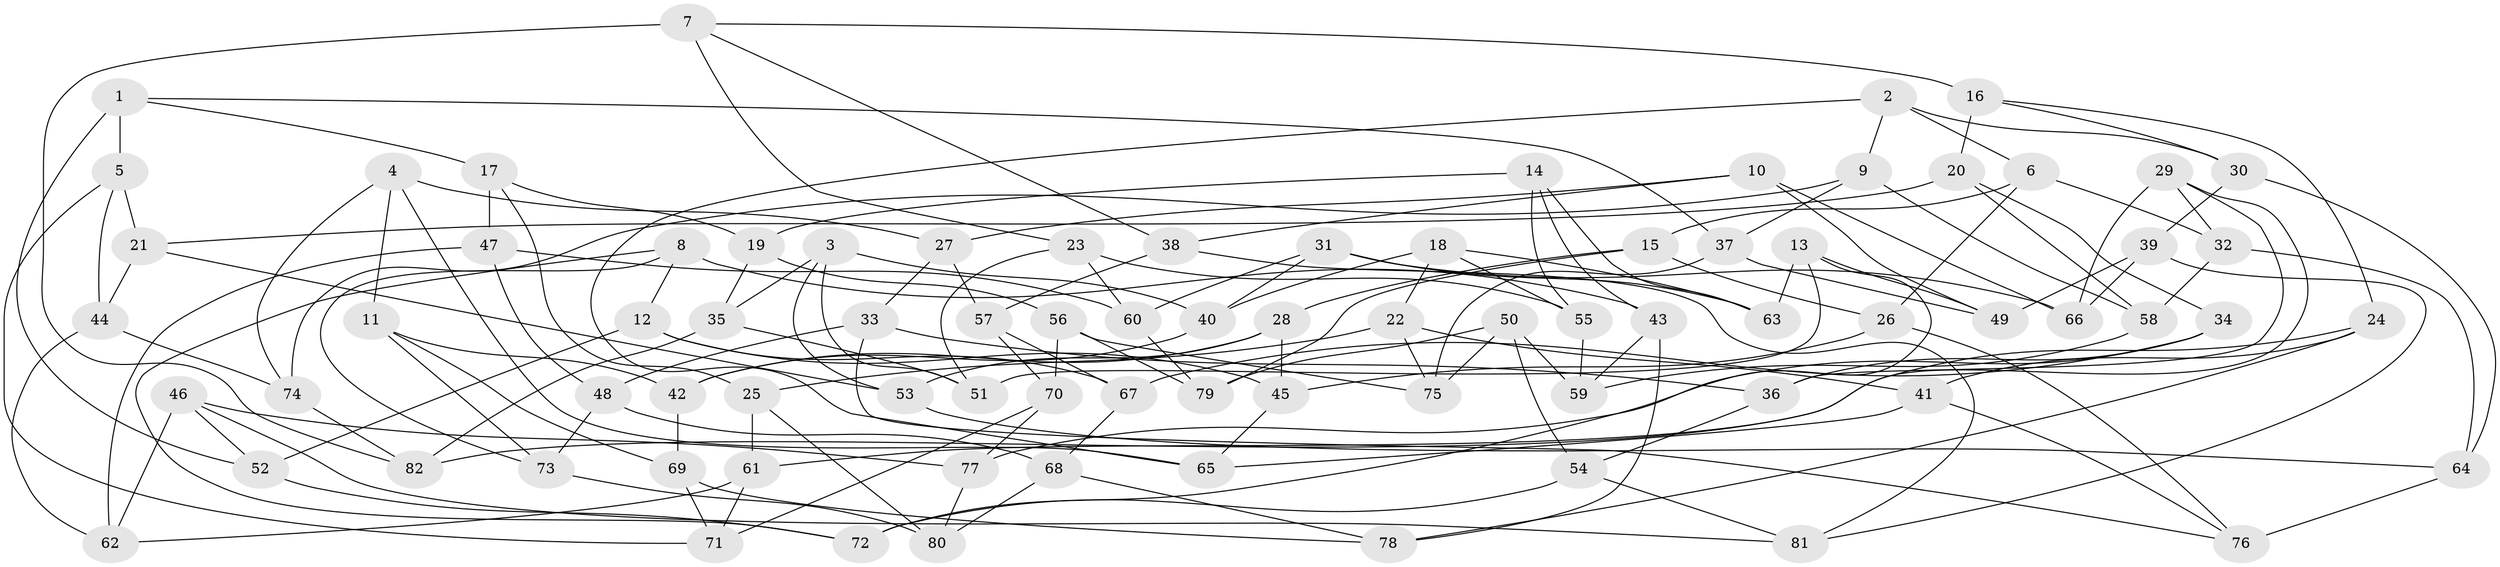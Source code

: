 // coarse degree distribution, {5: 0.19607843137254902, 6: 0.4117647058823529, 4: 0.35294117647058826, 3: 0.0392156862745098}
// Generated by graph-tools (version 1.1) at 2025/24/03/03/25 07:24:30]
// undirected, 82 vertices, 164 edges
graph export_dot {
graph [start="1"]
  node [color=gray90,style=filled];
  1;
  2;
  3;
  4;
  5;
  6;
  7;
  8;
  9;
  10;
  11;
  12;
  13;
  14;
  15;
  16;
  17;
  18;
  19;
  20;
  21;
  22;
  23;
  24;
  25;
  26;
  27;
  28;
  29;
  30;
  31;
  32;
  33;
  34;
  35;
  36;
  37;
  38;
  39;
  40;
  41;
  42;
  43;
  44;
  45;
  46;
  47;
  48;
  49;
  50;
  51;
  52;
  53;
  54;
  55;
  56;
  57;
  58;
  59;
  60;
  61;
  62;
  63;
  64;
  65;
  66;
  67;
  68;
  69;
  70;
  71;
  72;
  73;
  74;
  75;
  76;
  77;
  78;
  79;
  80;
  81;
  82;
  1 -- 17;
  1 -- 52;
  1 -- 5;
  1 -- 37;
  2 -- 6;
  2 -- 30;
  2 -- 65;
  2 -- 9;
  3 -- 35;
  3 -- 51;
  3 -- 53;
  3 -- 40;
  4 -- 74;
  4 -- 27;
  4 -- 65;
  4 -- 11;
  5 -- 71;
  5 -- 21;
  5 -- 44;
  6 -- 15;
  6 -- 32;
  6 -- 26;
  7 -- 82;
  7 -- 16;
  7 -- 38;
  7 -- 23;
  8 -- 72;
  8 -- 43;
  8 -- 12;
  8 -- 73;
  9 -- 58;
  9 -- 37;
  9 -- 74;
  10 -- 38;
  10 -- 49;
  10 -- 27;
  10 -- 66;
  11 -- 42;
  11 -- 73;
  11 -- 69;
  12 -- 45;
  12 -- 67;
  12 -- 52;
  13 -- 72;
  13 -- 63;
  13 -- 49;
  13 -- 51;
  14 -- 63;
  14 -- 55;
  14 -- 19;
  14 -- 43;
  15 -- 28;
  15 -- 79;
  15 -- 26;
  16 -- 20;
  16 -- 30;
  16 -- 24;
  17 -- 19;
  17 -- 25;
  17 -- 47;
  18 -- 63;
  18 -- 40;
  18 -- 22;
  18 -- 55;
  19 -- 56;
  19 -- 35;
  20 -- 21;
  20 -- 58;
  20 -- 34;
  21 -- 44;
  21 -- 53;
  22 -- 41;
  22 -- 75;
  22 -- 25;
  23 -- 55;
  23 -- 51;
  23 -- 60;
  24 -- 78;
  24 -- 41;
  24 -- 82;
  25 -- 80;
  25 -- 61;
  26 -- 45;
  26 -- 76;
  27 -- 33;
  27 -- 57;
  28 -- 53;
  28 -- 42;
  28 -- 45;
  29 -- 66;
  29 -- 32;
  29 -- 36;
  29 -- 61;
  30 -- 39;
  30 -- 64;
  31 -- 40;
  31 -- 60;
  31 -- 66;
  31 -- 63;
  32 -- 64;
  32 -- 58;
  33 -- 76;
  33 -- 36;
  33 -- 48;
  34 -- 67;
  34 -- 77;
  34 -- 36;
  35 -- 82;
  35 -- 51;
  36 -- 54;
  37 -- 75;
  37 -- 49;
  38 -- 57;
  38 -- 81;
  39 -- 81;
  39 -- 49;
  39 -- 66;
  40 -- 42;
  41 -- 76;
  41 -- 65;
  42 -- 69;
  43 -- 78;
  43 -- 59;
  44 -- 74;
  44 -- 62;
  45 -- 65;
  46 -- 52;
  46 -- 81;
  46 -- 77;
  46 -- 62;
  47 -- 60;
  47 -- 48;
  47 -- 62;
  48 -- 73;
  48 -- 68;
  50 -- 75;
  50 -- 59;
  50 -- 54;
  50 -- 79;
  52 -- 72;
  53 -- 64;
  54 -- 81;
  54 -- 72;
  55 -- 59;
  56 -- 70;
  56 -- 75;
  56 -- 79;
  57 -- 67;
  57 -- 70;
  58 -- 59;
  60 -- 79;
  61 -- 62;
  61 -- 71;
  64 -- 76;
  67 -- 68;
  68 -- 78;
  68 -- 80;
  69 -- 71;
  69 -- 78;
  70 -- 71;
  70 -- 77;
  73 -- 80;
  74 -- 82;
  77 -- 80;
}
